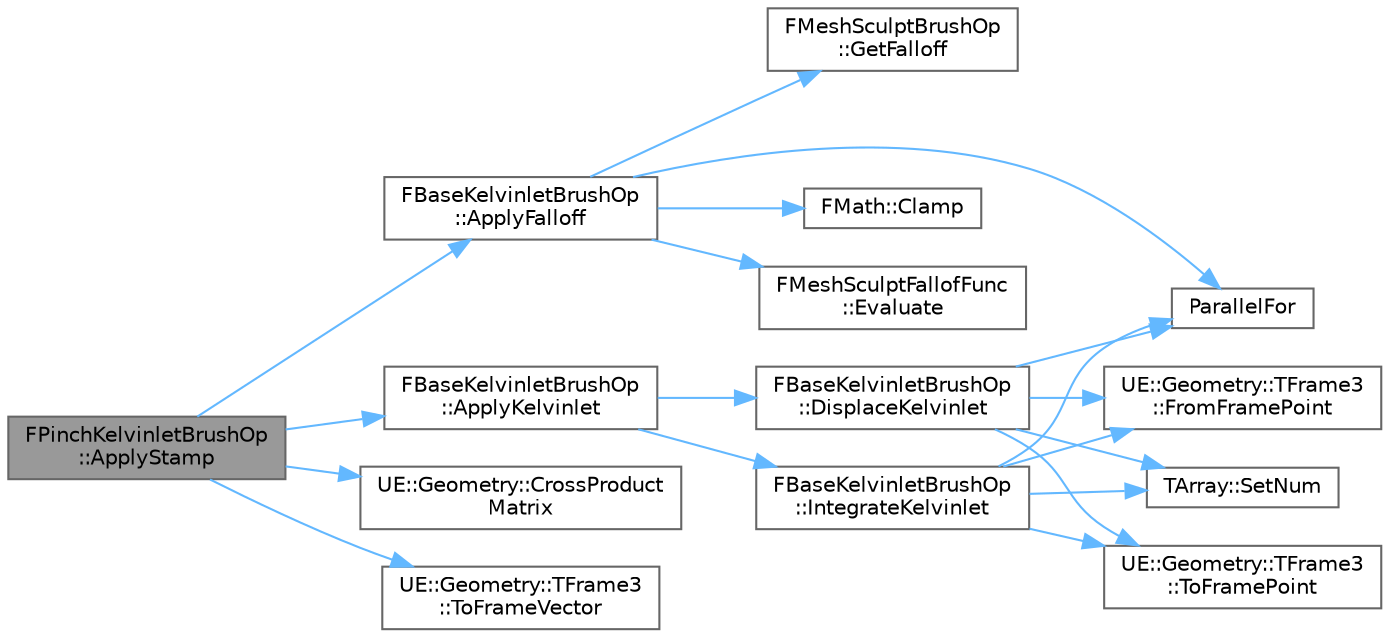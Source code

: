 digraph "FPinchKelvinletBrushOp::ApplyStamp"
{
 // INTERACTIVE_SVG=YES
 // LATEX_PDF_SIZE
  bgcolor="transparent";
  edge [fontname=Helvetica,fontsize=10,labelfontname=Helvetica,labelfontsize=10];
  node [fontname=Helvetica,fontsize=10,shape=box,height=0.2,width=0.4];
  rankdir="LR";
  Node1 [id="Node000001",label="FPinchKelvinletBrushOp\l::ApplyStamp",height=0.2,width=0.4,color="gray40", fillcolor="grey60", style="filled", fontcolor="black",tooltip=" "];
  Node1 -> Node2 [id="edge1_Node000001_Node000002",color="steelblue1",style="solid",tooltip=" "];
  Node2 [id="Node000002",label="FBaseKelvinletBrushOp\l::ApplyFalloff",height=0.2,width=0.4,color="grey40", fillcolor="white", style="filled",URL="$d2/dee/classFBaseKelvinletBrushOp.html#a35c8a41e0334dd31a2a52dd7822c0f12",tooltip=" "];
  Node2 -> Node3 [id="edge2_Node000002_Node000003",color="steelblue1",style="solid",tooltip=" "];
  Node3 [id="Node000003",label="FMath::Clamp",height=0.2,width=0.4,color="grey40", fillcolor="white", style="filled",URL="$dc/d20/structFMath.html#a7dbca5929b2ea7f13304eb4c927dab6c",tooltip="Clamps X to be between Min and Max, inclusive."];
  Node2 -> Node4 [id="edge3_Node000002_Node000004",color="steelblue1",style="solid",tooltip=" "];
  Node4 [id="Node000004",label="FMeshSculptFallofFunc\l::Evaluate",height=0.2,width=0.4,color="grey40", fillcolor="white", style="filled",URL="$db/de0/classFMeshSculptFallofFunc.html#a8dfe56c79690103873ab4fec13f131dd",tooltip=" "];
  Node2 -> Node5 [id="edge4_Node000002_Node000005",color="steelblue1",style="solid",tooltip=" "];
  Node5 [id="Node000005",label="FMeshSculptBrushOp\l::GetFalloff",height=0.2,width=0.4,color="grey40", fillcolor="white", style="filled",URL="$d0/ddd/classFMeshSculptBrushOp.html#a3c28110bc128c1a7d498362577f437bc",tooltip=" "];
  Node2 -> Node6 [id="edge5_Node000002_Node000006",color="steelblue1",style="solid",tooltip=" "];
  Node6 [id="Node000006",label="ParallelFor",height=0.2,width=0.4,color="grey40", fillcolor="white", style="filled",URL="$d2/da1/ParallelFor_8h.html#a68b625089b9c041b662a1605dbef98f0",tooltip="General purpose parallel for that uses the taskgraph."];
  Node1 -> Node7 [id="edge6_Node000001_Node000007",color="steelblue1",style="solid",tooltip=" "];
  Node7 [id="Node000007",label="FBaseKelvinletBrushOp\l::ApplyKelvinlet",height=0.2,width=0.4,color="grey40", fillcolor="white", style="filled",URL="$d2/dee/classFBaseKelvinletBrushOp.html#a664a74477be8f5e93cf8c039f7fc086d",tooltip=" "];
  Node7 -> Node8 [id="edge7_Node000007_Node000008",color="steelblue1",style="solid",tooltip=" "];
  Node8 [id="Node000008",label="FBaseKelvinletBrushOp\l::DisplaceKelvinlet",height=0.2,width=0.4,color="grey40", fillcolor="white", style="filled",URL="$d2/dee/classFBaseKelvinletBrushOp.html#a332606a0a2d73773d9818a817f5b3bb8",tooltip=" "];
  Node8 -> Node9 [id="edge8_Node000008_Node000009",color="steelblue1",style="solid",tooltip=" "];
  Node9 [id="Node000009",label="UE::Geometry::TFrame3\l::FromFramePoint",height=0.2,width=0.4,color="grey40", fillcolor="white", style="filled",URL="$d6/d82/structUE_1_1Geometry_1_1TFrame3.html#aba8614c6f24bcaa487f5e96c821b4da5",tooltip=" "];
  Node8 -> Node6 [id="edge9_Node000008_Node000006",color="steelblue1",style="solid",tooltip=" "];
  Node8 -> Node10 [id="edge10_Node000008_Node000010",color="steelblue1",style="solid",tooltip=" "];
  Node10 [id="Node000010",label="TArray::SetNum",height=0.2,width=0.4,color="grey40", fillcolor="white", style="filled",URL="$d4/d52/classTArray.html#a38b903bce3a5367f41d2268ee6a58d0a",tooltip="Resizes array to given number of elements."];
  Node8 -> Node11 [id="edge11_Node000008_Node000011",color="steelblue1",style="solid",tooltip=" "];
  Node11 [id="Node000011",label="UE::Geometry::TFrame3\l::ToFramePoint",height=0.2,width=0.4,color="grey40", fillcolor="white", style="filled",URL="$d6/d82/structUE_1_1Geometry_1_1TFrame3.html#a94bad1fd031c1af8b57bb2e386ffbeaf",tooltip=" "];
  Node7 -> Node12 [id="edge12_Node000007_Node000012",color="steelblue1",style="solid",tooltip=" "];
  Node12 [id="Node000012",label="FBaseKelvinletBrushOp\l::IntegrateKelvinlet",height=0.2,width=0.4,color="grey40", fillcolor="white", style="filled",URL="$d2/dee/classFBaseKelvinletBrushOp.html#a3b7dcaa858a6258ef7921d37810aefa7",tooltip=" "];
  Node12 -> Node9 [id="edge13_Node000012_Node000009",color="steelblue1",style="solid",tooltip=" "];
  Node12 -> Node6 [id="edge14_Node000012_Node000006",color="steelblue1",style="solid",tooltip=" "];
  Node12 -> Node10 [id="edge15_Node000012_Node000010",color="steelblue1",style="solid",tooltip=" "];
  Node12 -> Node11 [id="edge16_Node000012_Node000011",color="steelblue1",style="solid",tooltip=" "];
  Node1 -> Node13 [id="edge17_Node000001_Node000013",color="steelblue1",style="solid",tooltip=" "];
  Node13 [id="Node000013",label="UE::Geometry::CrossProduct\lMatrix",height=0.2,width=0.4,color="grey40", fillcolor="white", style="filled",URL="$d9/d39/namespaceUE_1_1Geometry.html#a0facec8c68ebd7194e1aa2b3287a0dcd",tooltip=" "];
  Node1 -> Node14 [id="edge18_Node000001_Node000014",color="steelblue1",style="solid",tooltip=" "];
  Node14 [id="Node000014",label="UE::Geometry::TFrame3\l::ToFrameVector",height=0.2,width=0.4,color="grey40", fillcolor="white", style="filled",URL="$d6/d82/structUE_1_1Geometry_1_1TFrame3.html#ab085a3b76a1a22ead0e7cd7300f9db4c",tooltip=" "];
}
